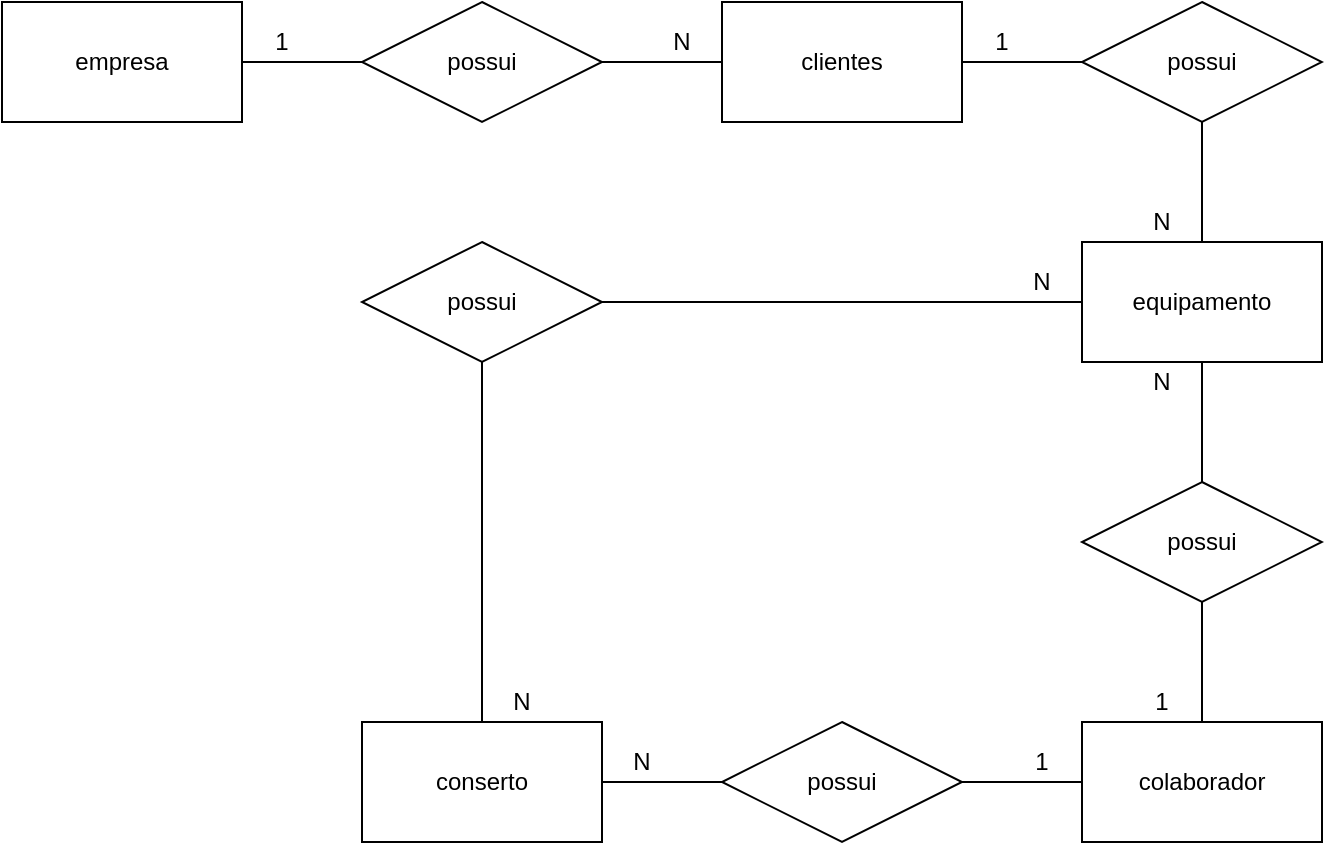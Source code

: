 <mxfile version="14.9.3" type="device"><diagram id="_1as12fTHCHyxGZ4epkA" name="Page-1"><mxGraphModel dx="1038" dy="521" grid="1" gridSize="10" guides="1" tooltips="1" connect="1" arrows="1" fold="1" page="1" pageScale="1" pageWidth="827" pageHeight="1169" math="0" shadow="0"><root><mxCell id="0"/><mxCell id="1" parent="0"/><mxCell id="zD-70UkC6_-IzOsRIbdM-1" value="empresa" style="rounded=0;whiteSpace=wrap;html=1;" vertex="1" parent="1"><mxGeometry x="40" y="60" width="120" height="60" as="geometry"/></mxCell><mxCell id="zD-70UkC6_-IzOsRIbdM-22" style="edgeStyle=orthogonalEdgeStyle;rounded=0;orthogonalLoop=1;jettySize=auto;html=1;entryX=1;entryY=0.5;entryDx=0;entryDy=0;endArrow=none;endFill=0;" edge="1" parent="1" source="zD-70UkC6_-IzOsRIbdM-2" target="zD-70UkC6_-IzOsRIbdM-1"><mxGeometry relative="1" as="geometry"/></mxCell><mxCell id="zD-70UkC6_-IzOsRIbdM-2" value="possui" style="shape=rhombus;perimeter=rhombusPerimeter;whiteSpace=wrap;html=1;align=center;" vertex="1" parent="1"><mxGeometry x="220" y="60" width="120" height="60" as="geometry"/></mxCell><mxCell id="zD-70UkC6_-IzOsRIbdM-21" style="edgeStyle=orthogonalEdgeStyle;rounded=0;orthogonalLoop=1;jettySize=auto;html=1;entryX=1;entryY=0.5;entryDx=0;entryDy=0;endArrow=none;endFill=0;" edge="1" parent="1" source="zD-70UkC6_-IzOsRIbdM-3" target="zD-70UkC6_-IzOsRIbdM-2"><mxGeometry relative="1" as="geometry"/></mxCell><mxCell id="zD-70UkC6_-IzOsRIbdM-3" value="clientes" style="rounded=0;whiteSpace=wrap;html=1;" vertex="1" parent="1"><mxGeometry x="400" y="60" width="120" height="60" as="geometry"/></mxCell><mxCell id="zD-70UkC6_-IzOsRIbdM-20" style="edgeStyle=orthogonalEdgeStyle;rounded=0;orthogonalLoop=1;jettySize=auto;html=1;entryX=1;entryY=0.5;entryDx=0;entryDy=0;endArrow=none;endFill=0;" edge="1" parent="1" source="zD-70UkC6_-IzOsRIbdM-4" target="zD-70UkC6_-IzOsRIbdM-3"><mxGeometry relative="1" as="geometry"/></mxCell><mxCell id="zD-70UkC6_-IzOsRIbdM-4" value="possui" style="shape=rhombus;perimeter=rhombusPerimeter;whiteSpace=wrap;html=1;align=center;" vertex="1" parent="1"><mxGeometry x="580" y="60" width="120" height="60" as="geometry"/></mxCell><mxCell id="zD-70UkC6_-IzOsRIbdM-19" style="edgeStyle=orthogonalEdgeStyle;rounded=0;orthogonalLoop=1;jettySize=auto;html=1;entryX=0.5;entryY=1;entryDx=0;entryDy=0;endArrow=none;endFill=0;" edge="1" parent="1" source="zD-70UkC6_-IzOsRIbdM-5" target="zD-70UkC6_-IzOsRIbdM-4"><mxGeometry relative="1" as="geometry"/></mxCell><mxCell id="zD-70UkC6_-IzOsRIbdM-5" value="equipamento" style="rounded=0;whiteSpace=wrap;html=1;" vertex="1" parent="1"><mxGeometry x="580" y="180" width="120" height="60" as="geometry"/></mxCell><mxCell id="zD-70UkC6_-IzOsRIbdM-18" style="edgeStyle=orthogonalEdgeStyle;rounded=0;orthogonalLoop=1;jettySize=auto;html=1;entryX=0.5;entryY=1;entryDx=0;entryDy=0;endArrow=none;endFill=0;" edge="1" parent="1" source="zD-70UkC6_-IzOsRIbdM-6" target="zD-70UkC6_-IzOsRIbdM-5"><mxGeometry relative="1" as="geometry"/></mxCell><mxCell id="zD-70UkC6_-IzOsRIbdM-6" value="possui" style="shape=rhombus;perimeter=rhombusPerimeter;whiteSpace=wrap;html=1;align=center;" vertex="1" parent="1"><mxGeometry x="580" y="300" width="120" height="60" as="geometry"/></mxCell><mxCell id="zD-70UkC6_-IzOsRIbdM-17" style="edgeStyle=orthogonalEdgeStyle;rounded=0;orthogonalLoop=1;jettySize=auto;html=1;entryX=0.5;entryY=1;entryDx=0;entryDy=0;endArrow=none;endFill=0;" edge="1" parent="1" source="zD-70UkC6_-IzOsRIbdM-8" target="zD-70UkC6_-IzOsRIbdM-6"><mxGeometry relative="1" as="geometry"/></mxCell><mxCell id="zD-70UkC6_-IzOsRIbdM-8" value="colaborador" style="rounded=0;whiteSpace=wrap;html=1;" vertex="1" parent="1"><mxGeometry x="580" y="420" width="120" height="60" as="geometry"/></mxCell><mxCell id="zD-70UkC6_-IzOsRIbdM-14" style="edgeStyle=orthogonalEdgeStyle;rounded=0;orthogonalLoop=1;jettySize=auto;html=1;entryX=0;entryY=0.5;entryDx=0;entryDy=0;endArrow=none;endFill=0;" edge="1" parent="1" source="zD-70UkC6_-IzOsRIbdM-9" target="zD-70UkC6_-IzOsRIbdM-10"><mxGeometry relative="1" as="geometry"/></mxCell><mxCell id="zD-70UkC6_-IzOsRIbdM-9" value="conserto" style="rounded=0;whiteSpace=wrap;html=1;" vertex="1" parent="1"><mxGeometry x="220" y="420" width="120" height="60" as="geometry"/></mxCell><mxCell id="zD-70UkC6_-IzOsRIbdM-15" style="edgeStyle=orthogonalEdgeStyle;rounded=0;orthogonalLoop=1;jettySize=auto;html=1;entryX=0;entryY=0.5;entryDx=0;entryDy=0;endArrow=none;endFill=0;" edge="1" parent="1" source="zD-70UkC6_-IzOsRIbdM-10" target="zD-70UkC6_-IzOsRIbdM-8"><mxGeometry relative="1" as="geometry"/></mxCell><mxCell id="zD-70UkC6_-IzOsRIbdM-10" value="possui" style="shape=rhombus;perimeter=rhombusPerimeter;whiteSpace=wrap;html=1;align=center;" vertex="1" parent="1"><mxGeometry x="400" y="420" width="120" height="60" as="geometry"/></mxCell><mxCell id="zD-70UkC6_-IzOsRIbdM-12" style="edgeStyle=orthogonalEdgeStyle;rounded=0;orthogonalLoop=1;jettySize=auto;html=1;entryX=0;entryY=0.5;entryDx=0;entryDy=0;endArrow=none;endFill=0;" edge="1" parent="1" source="zD-70UkC6_-IzOsRIbdM-11" target="zD-70UkC6_-IzOsRIbdM-5"><mxGeometry relative="1" as="geometry"/></mxCell><mxCell id="zD-70UkC6_-IzOsRIbdM-13" style="edgeStyle=orthogonalEdgeStyle;rounded=0;orthogonalLoop=1;jettySize=auto;html=1;entryX=0.5;entryY=0;entryDx=0;entryDy=0;endArrow=none;endFill=0;" edge="1" parent="1" source="zD-70UkC6_-IzOsRIbdM-11" target="zD-70UkC6_-IzOsRIbdM-9"><mxGeometry relative="1" as="geometry"/></mxCell><mxCell id="zD-70UkC6_-IzOsRIbdM-11" value="possui" style="shape=rhombus;perimeter=rhombusPerimeter;whiteSpace=wrap;html=1;align=center;" vertex="1" parent="1"><mxGeometry x="220" y="180" width="120" height="60" as="geometry"/></mxCell><mxCell id="zD-70UkC6_-IzOsRIbdM-23" value="1" style="text;html=1;strokeColor=none;fillColor=none;align=center;verticalAlign=middle;whiteSpace=wrap;rounded=0;" vertex="1" parent="1"><mxGeometry x="160" y="70" width="40" height="20" as="geometry"/></mxCell><mxCell id="zD-70UkC6_-IzOsRIbdM-24" value="N" style="text;html=1;strokeColor=none;fillColor=none;align=center;verticalAlign=middle;whiteSpace=wrap;rounded=0;" vertex="1" parent="1"><mxGeometry x="360" y="70" width="40" height="20" as="geometry"/></mxCell><mxCell id="zD-70UkC6_-IzOsRIbdM-25" value="1" style="text;html=1;strokeColor=none;fillColor=none;align=center;verticalAlign=middle;whiteSpace=wrap;rounded=0;" vertex="1" parent="1"><mxGeometry x="520" y="70" width="40" height="20" as="geometry"/></mxCell><mxCell id="zD-70UkC6_-IzOsRIbdM-26" value="N" style="text;html=1;strokeColor=none;fillColor=none;align=center;verticalAlign=middle;whiteSpace=wrap;rounded=0;" vertex="1" parent="1"><mxGeometry x="600" y="160" width="40" height="20" as="geometry"/></mxCell><mxCell id="zD-70UkC6_-IzOsRIbdM-27" value="N" style="text;html=1;strokeColor=none;fillColor=none;align=center;verticalAlign=middle;whiteSpace=wrap;rounded=0;" vertex="1" parent="1"><mxGeometry x="600" y="240" width="40" height="20" as="geometry"/></mxCell><mxCell id="zD-70UkC6_-IzOsRIbdM-29" value="1" style="text;html=1;strokeColor=none;fillColor=none;align=center;verticalAlign=middle;whiteSpace=wrap;rounded=0;" vertex="1" parent="1"><mxGeometry x="600" y="400" width="40" height="20" as="geometry"/></mxCell><mxCell id="zD-70UkC6_-IzOsRIbdM-30" value="1" style="text;html=1;strokeColor=none;fillColor=none;align=center;verticalAlign=middle;whiteSpace=wrap;rounded=0;" vertex="1" parent="1"><mxGeometry x="540" y="430" width="40" height="20" as="geometry"/></mxCell><mxCell id="zD-70UkC6_-IzOsRIbdM-31" value="N" style="text;html=1;strokeColor=none;fillColor=none;align=center;verticalAlign=middle;whiteSpace=wrap;rounded=0;" vertex="1" parent="1"><mxGeometry x="280" y="400" width="40" height="20" as="geometry"/></mxCell><mxCell id="zD-70UkC6_-IzOsRIbdM-32" value="N" style="text;html=1;strokeColor=none;fillColor=none;align=center;verticalAlign=middle;whiteSpace=wrap;rounded=0;" vertex="1" parent="1"><mxGeometry x="540" y="190" width="40" height="20" as="geometry"/></mxCell><mxCell id="zD-70UkC6_-IzOsRIbdM-33" value="N" style="text;html=1;strokeColor=none;fillColor=none;align=center;verticalAlign=middle;whiteSpace=wrap;rounded=0;" vertex="1" parent="1"><mxGeometry x="340" y="430" width="40" height="20" as="geometry"/></mxCell></root></mxGraphModel></diagram></mxfile>
